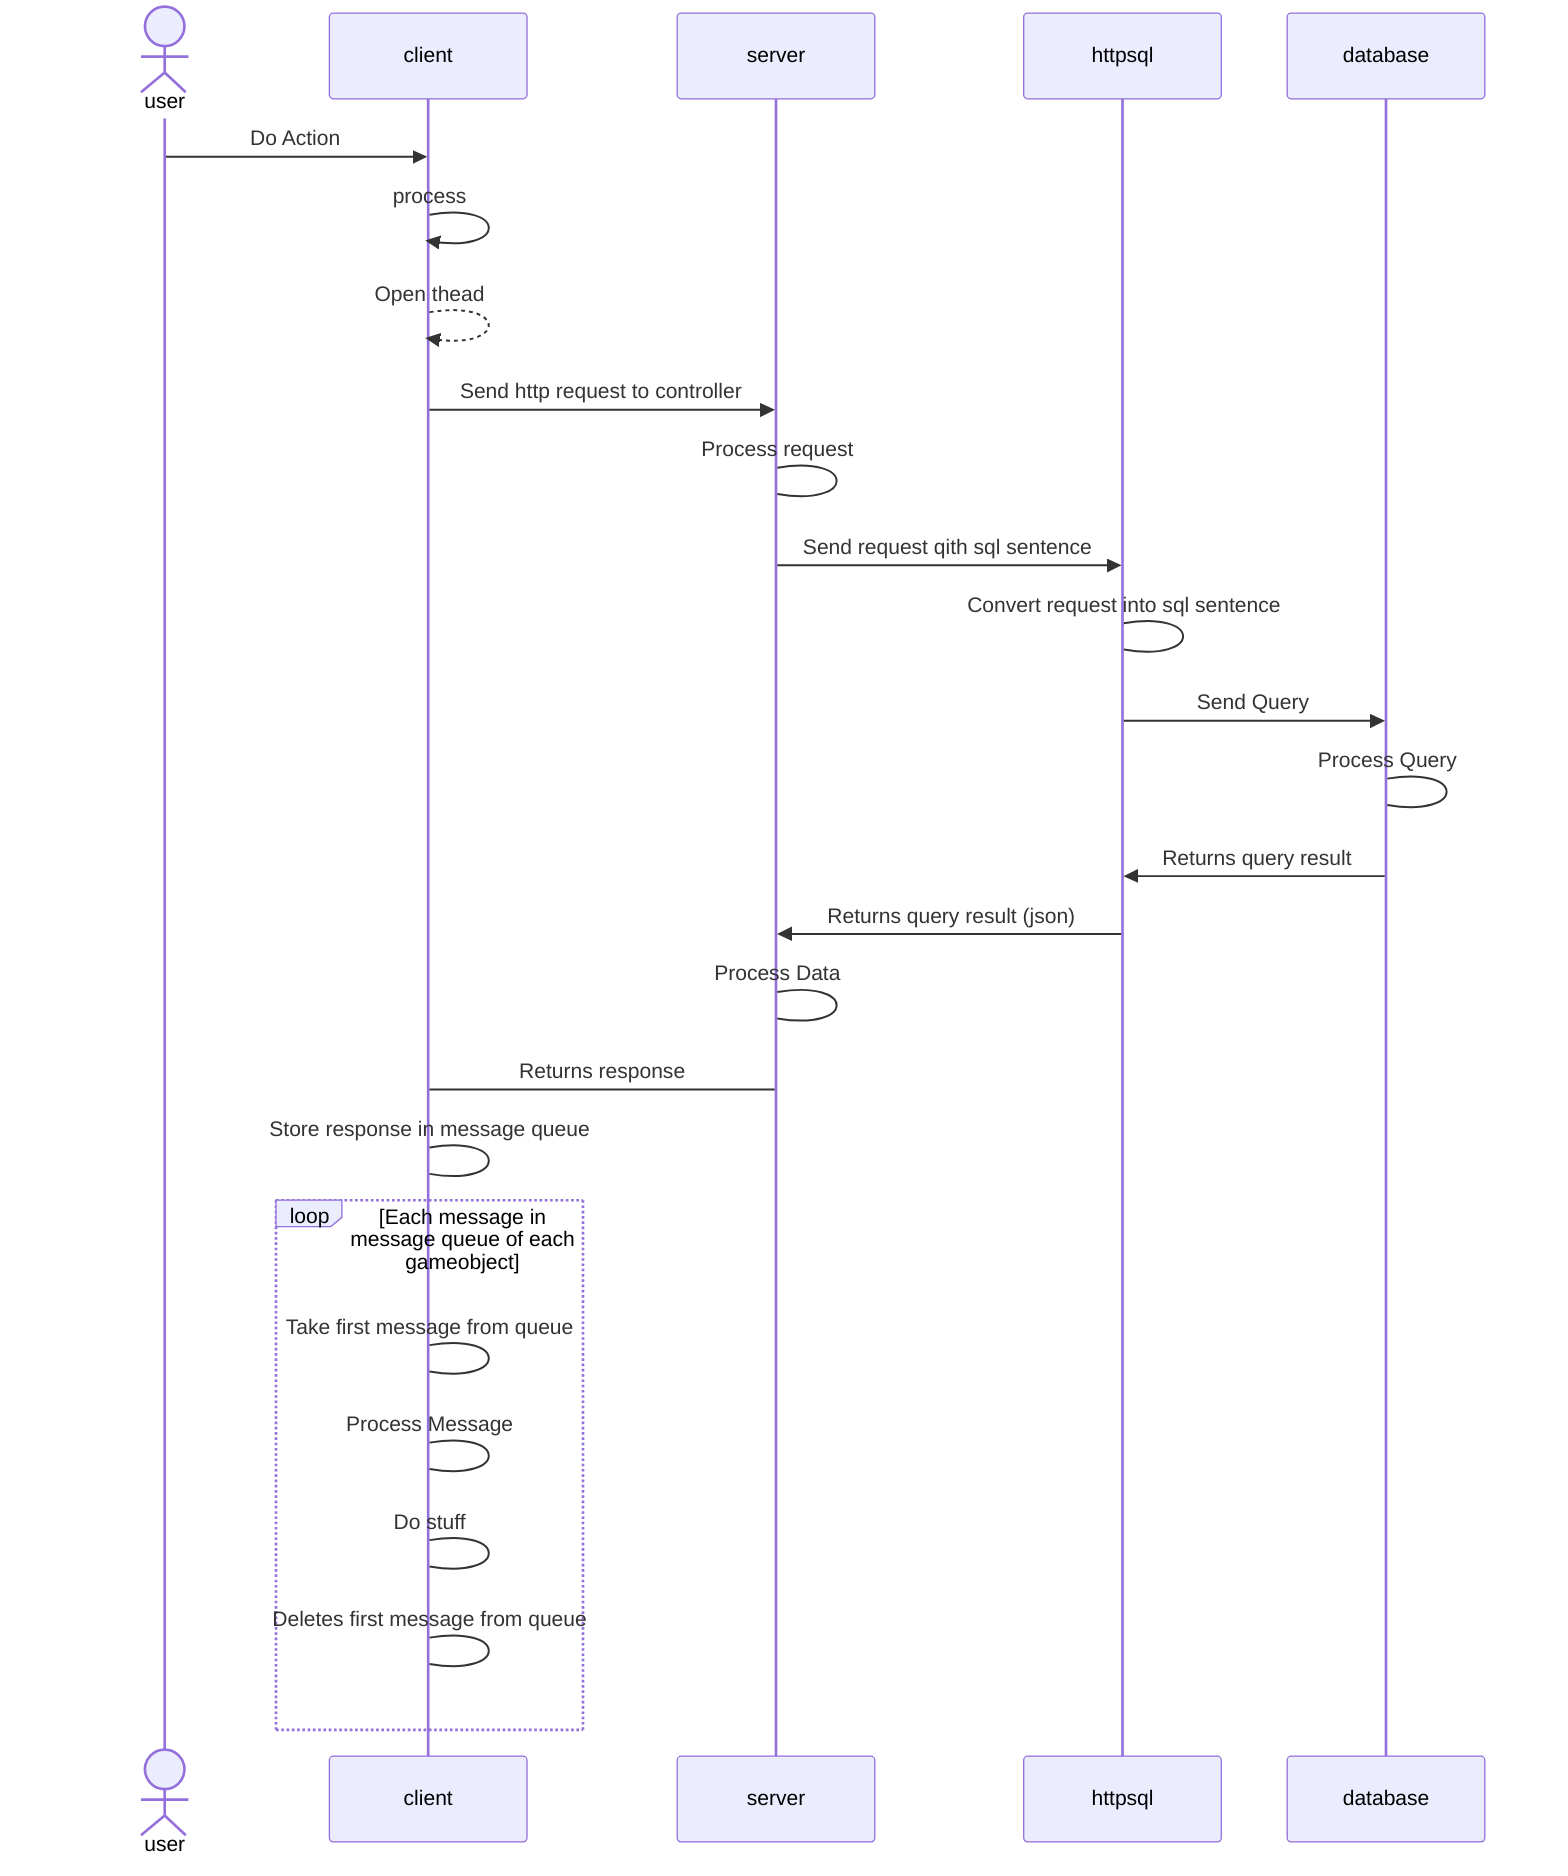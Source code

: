 sequenceDiagram
  actor user
  participant client
  participant server
  participant httpsql
  participant database
%% 1
  user->>client: Do Action
  client->>client: process
%% 1
  client-->>client:Open thead
  client->>server:Send http request to controller
  server->server:Process request
  server->>httpsql:Send request qith sql sentence
  httpsql->httpsql:Convert request into sql sentence
  httpsql->>database:Send Query
  database->database:Process Query
%% 3
  database->>httpsql:Returns query result
  httpsql->>server:Returns query result (json)
  server->server:Process Data
  server->client:Returns response
  client->client:Store response in message queue

%% 4
  loop Each message in message queue of each gameobject
    client->client:Take first message from queue
    client->client:Process Message
    client->client:Do stuff
    client->client:Deletes first message from queue
  end